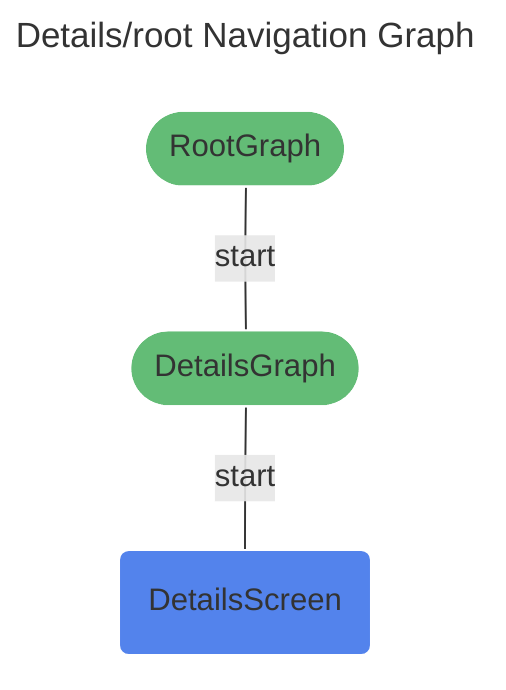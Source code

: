 ---
title: Details/root Navigation Graph
---
%%{init: {'theme':'base', 'themeVariables': { 'primaryTextColor': '#fff' }}%%
graph TD
details/root(["RootGraph"]) -- "start" --- details/details(["DetailsGraph"])
details/details(["DetailsGraph"]) -- "start" --- details/details_screen("DetailsScreen")


classDef destination fill:#5383EC,stroke:#ffffff;
class details/details_screen destination;
classDef navgraph fill:#63BC76,stroke:#ffffff;
class details/details,details/root,details/details navgraph;